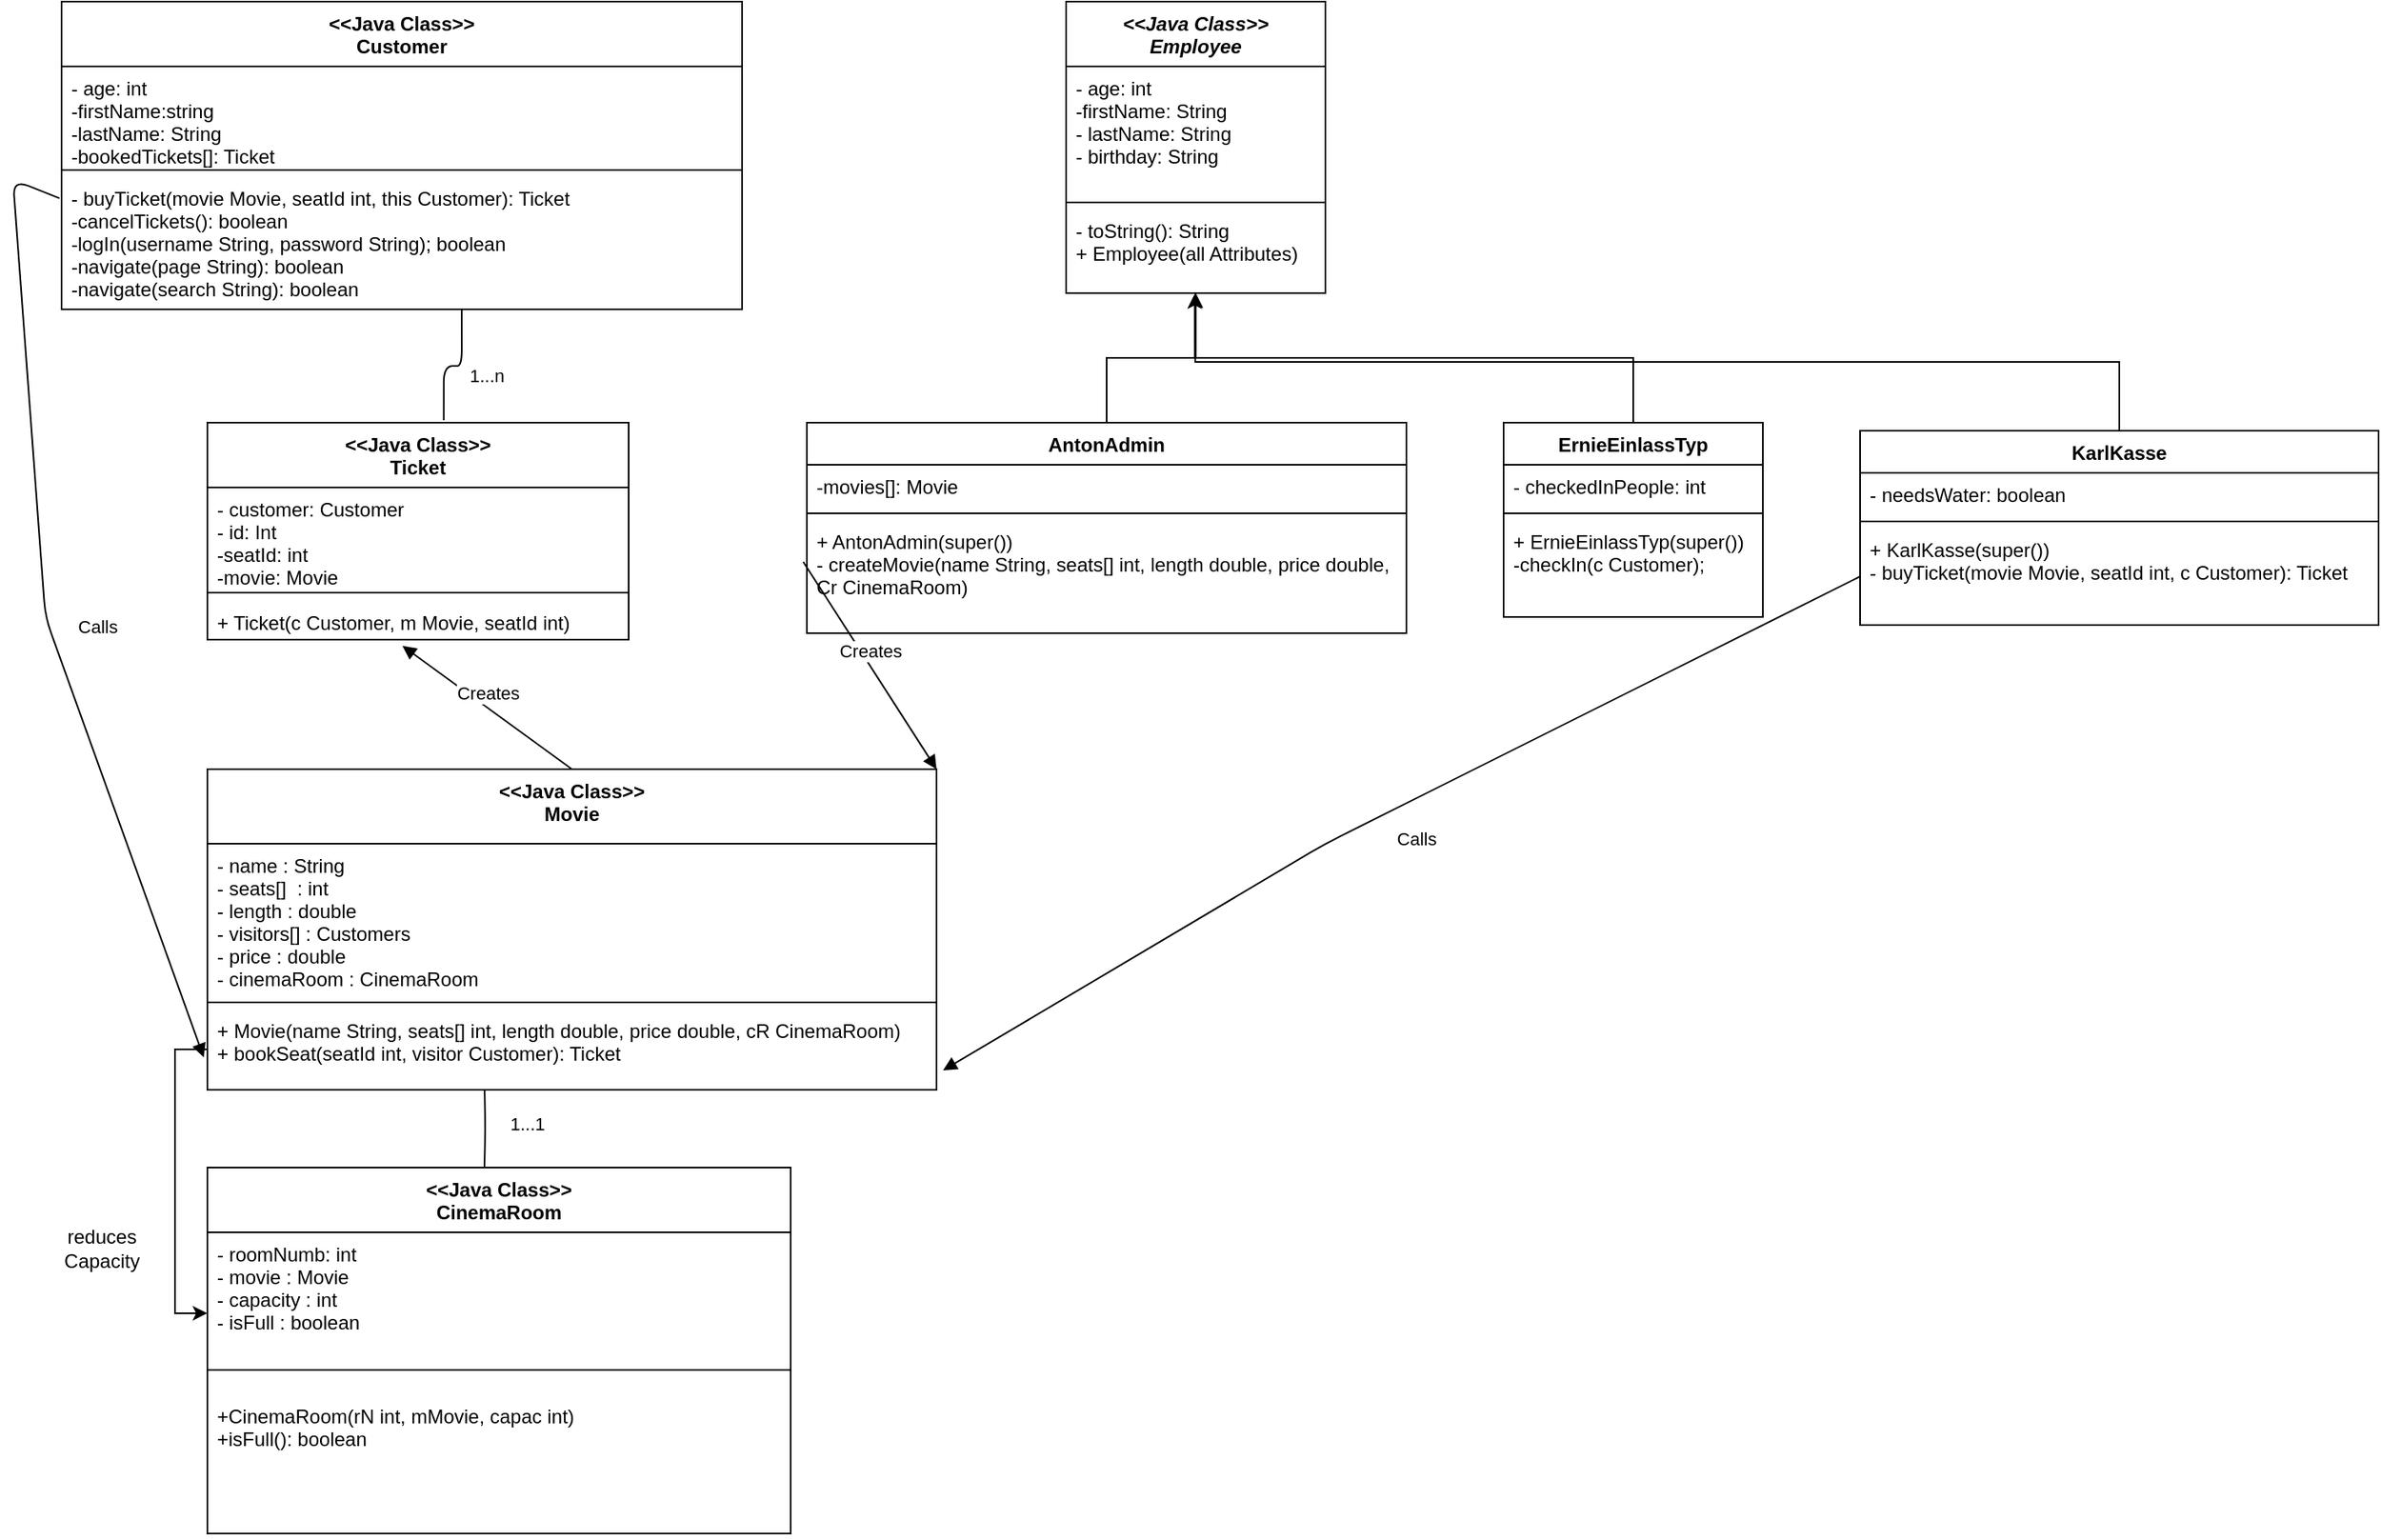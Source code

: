 <mxfile version="14.8.0" type="github"><diagram id="C5RBs43oDa-KdzZeNtuy" name="Page-1"><mxGraphModel dx="2249" dy="780" grid="1" gridSize="10" guides="1" tooltips="1" connect="1" arrows="1" fold="1" page="1" pageScale="1" pageWidth="827" pageHeight="1169" math="0" shadow="0"><root><mxCell id="WIyWlLk6GJQsqaUBKTNV-0"/><mxCell id="WIyWlLk6GJQsqaUBKTNV-1" parent="WIyWlLk6GJQsqaUBKTNV-0"/><mxCell id="f21aWkbczd5ntNjyKunO-6" value="&lt;&lt;Java Class&gt;&gt;&#xA;Employee&#xA;" style="swimlane;fontStyle=3;align=center;verticalAlign=top;childLayout=stackLayout;horizontal=1;startSize=40;horizontalStack=0;resizeParent=1;resizeLast=0;collapsible=1;marginBottom=0;rounded=0;shadow=0;strokeWidth=1;" parent="WIyWlLk6GJQsqaUBKTNV-1" vertex="1"><mxGeometry x="650" y="20" width="160" height="180" as="geometry"><mxRectangle x="120" y="360" width="160" height="26" as="alternateBounds"/></mxGeometry></mxCell><mxCell id="f21aWkbczd5ntNjyKunO-11" value="- age: int&#xA;-firstName: String&#xA;- lastName: String&#xA;- birthday: String&#xA;&#xA;&#xA;" style="text;align=left;verticalAlign=top;spacingLeft=4;spacingRight=4;overflow=hidden;rotatable=0;points=[[0,0.5],[1,0.5]];portConstraint=eastwest;" parent="f21aWkbczd5ntNjyKunO-6" vertex="1"><mxGeometry y="40" width="160" height="80" as="geometry"/></mxCell><mxCell id="f21aWkbczd5ntNjyKunO-9" value="" style="line;html=1;strokeWidth=1;align=left;verticalAlign=middle;spacingTop=-1;spacingLeft=3;spacingRight=3;rotatable=0;labelPosition=right;points=[];portConstraint=eastwest;" parent="f21aWkbczd5ntNjyKunO-6" vertex="1"><mxGeometry y="120" width="160" height="8" as="geometry"/></mxCell><mxCell id="f21aWkbczd5ntNjyKunO-19" value="- toString(): String&#xA;+ Employee(all Attributes)&#xA;&#xA;" style="text;align=left;verticalAlign=top;spacingLeft=4;spacingRight=4;overflow=hidden;rotatable=0;points=[[0,0.5],[1,0.5]];portConstraint=eastwest;" parent="f21aWkbczd5ntNjyKunO-6" vertex="1"><mxGeometry y="128" width="160" height="52" as="geometry"/></mxCell><mxCell id="f21aWkbczd5ntNjyKunO-20" value="&lt;&lt;Java Class&gt;&gt;&#xA;Customer&#xA;" style="swimlane;fontStyle=1;align=center;verticalAlign=top;childLayout=stackLayout;horizontal=1;startSize=40;horizontalStack=0;resizeParent=1;resizeParentMax=0;resizeLast=0;collapsible=1;marginBottom=0;" parent="WIyWlLk6GJQsqaUBKTNV-1" vertex="1"><mxGeometry x="30" y="20" width="420" height="190" as="geometry"/></mxCell><mxCell id="f21aWkbczd5ntNjyKunO-21" value="- age: int&#xA;-firstName:string&#xA;-lastName: String&#xA;-bookedTickets[]: Ticket&#xA;&#xA;&#xA;" style="text;strokeColor=none;fillColor=none;align=left;verticalAlign=top;spacingLeft=4;spacingRight=4;overflow=hidden;rotatable=0;points=[[0,0.5],[1,0.5]];portConstraint=eastwest;" parent="f21aWkbczd5ntNjyKunO-20" vertex="1"><mxGeometry y="40" width="420" height="60" as="geometry"/></mxCell><mxCell id="f21aWkbczd5ntNjyKunO-22" value="" style="line;strokeWidth=1;fillColor=none;align=left;verticalAlign=middle;spacingTop=-1;spacingLeft=3;spacingRight=3;rotatable=0;labelPosition=right;points=[];portConstraint=eastwest;" parent="f21aWkbczd5ntNjyKunO-20" vertex="1"><mxGeometry y="100" width="420" height="8" as="geometry"/></mxCell><mxCell id="f21aWkbczd5ntNjyKunO-23" value="- buyTicket(movie Movie, seatId int, this Customer): Ticket&#xA;-cancelTickets(): boolean&#xA;-logIn(username String, password String); boolean&#xA;-navigate(page String): boolean&#xA;-navigate(search String): boolean&#xA;&#xA;&#xA;&#xA;&#xA;" style="text;strokeColor=none;fillColor=none;align=left;verticalAlign=top;spacingLeft=4;spacingRight=4;overflow=hidden;rotatable=0;points=[[0,0.5],[1,0.5]];portConstraint=eastwest;" parent="f21aWkbczd5ntNjyKunO-20" vertex="1"><mxGeometry y="108" width="420" height="82" as="geometry"/></mxCell><mxCell id="f21aWkbczd5ntNjyKunO-26" value="&lt;&lt;Java Class&gt;&gt;&#xA;Ticket&#xA;" style="swimlane;fontStyle=1;align=center;verticalAlign=top;childLayout=stackLayout;horizontal=1;startSize=40;horizontalStack=0;resizeParent=1;resizeParentMax=0;resizeLast=0;collapsible=1;marginBottom=0;" parent="WIyWlLk6GJQsqaUBKTNV-1" vertex="1"><mxGeometry x="120" y="280" width="260" height="134" as="geometry"/></mxCell><mxCell id="f21aWkbczd5ntNjyKunO-27" value="- customer: Customer&#xA;- id: Int&#xA;-seatId: int&#xA;-movie: Movie&#xA;&#xA;" style="text;strokeColor=none;fillColor=none;align=left;verticalAlign=top;spacingLeft=4;spacingRight=4;overflow=hidden;rotatable=0;points=[[0,0.5],[1,0.5]];portConstraint=eastwest;" parent="f21aWkbczd5ntNjyKunO-26" vertex="1"><mxGeometry y="40" width="260" height="60" as="geometry"/></mxCell><mxCell id="f21aWkbczd5ntNjyKunO-28" value="" style="line;strokeWidth=1;fillColor=none;align=left;verticalAlign=middle;spacingTop=-1;spacingLeft=3;spacingRight=3;rotatable=0;labelPosition=right;points=[];portConstraint=eastwest;" parent="f21aWkbczd5ntNjyKunO-26" vertex="1"><mxGeometry y="100" width="260" height="10" as="geometry"/></mxCell><mxCell id="f21aWkbczd5ntNjyKunO-29" value="+ Ticket(c Customer, m Movie, seatId int)" style="text;strokeColor=none;fillColor=none;align=left;verticalAlign=top;spacingLeft=4;spacingRight=4;overflow=hidden;rotatable=0;points=[[0,0.5],[1,0.5]];portConstraint=eastwest;" parent="f21aWkbczd5ntNjyKunO-26" vertex="1"><mxGeometry y="110" width="260" height="24" as="geometry"/></mxCell><mxCell id="f21aWkbczd5ntNjyKunO-37" value="" style="endArrow=none;html=1;edgeStyle=orthogonalEdgeStyle;entryX=0.588;entryY=1.003;entryDx=0;entryDy=0;entryPerimeter=0;exitX=0.561;exitY=-0.011;exitDx=0;exitDy=0;exitPerimeter=0;" parent="WIyWlLk6GJQsqaUBKTNV-1" source="f21aWkbczd5ntNjyKunO-26" target="f21aWkbczd5ntNjyKunO-23" edge="1"><mxGeometry relative="1" as="geometry"><mxPoint x="230" y="250" as="sourcePoint"/><mxPoint x="390" y="250" as="targetPoint"/></mxGeometry></mxCell><mxCell id="f21aWkbczd5ntNjyKunO-38" value="1...n" style="edgeLabel;resizable=0;html=1;align=left;verticalAlign=bottom;" parent="f21aWkbczd5ntNjyKunO-37" connectable="0" vertex="1"><mxGeometry x="-1" relative="1" as="geometry"><mxPoint x="14" y="-19" as="offset"/></mxGeometry></mxCell><mxCell id="f21aWkbczd5ntNjyKunO-48" style="edgeStyle=orthogonalEdgeStyle;rounded=0;orthogonalLoop=1;jettySize=auto;html=1;exitX=0.5;exitY=0;exitDx=0;exitDy=0;entryX=0.496;entryY=1.012;entryDx=0;entryDy=0;entryPerimeter=0;" parent="WIyWlLk6GJQsqaUBKTNV-1" source="f21aWkbczd5ntNjyKunO-40" target="f21aWkbczd5ntNjyKunO-19" edge="1"><mxGeometry relative="1" as="geometry"/></mxCell><mxCell id="f21aWkbczd5ntNjyKunO-40" value="AntonAdmin" style="swimlane;fontStyle=1;align=center;verticalAlign=top;childLayout=stackLayout;horizontal=1;startSize=26;horizontalStack=0;resizeParent=1;resizeParentMax=0;resizeLast=0;collapsible=1;marginBottom=0;" parent="WIyWlLk6GJQsqaUBKTNV-1" vertex="1"><mxGeometry x="490" y="280" width="370" height="130" as="geometry"/></mxCell><mxCell id="f21aWkbczd5ntNjyKunO-41" value="-movies[]: Movie" style="text;strokeColor=none;fillColor=none;align=left;verticalAlign=top;spacingLeft=4;spacingRight=4;overflow=hidden;rotatable=0;points=[[0,0.5],[1,0.5]];portConstraint=eastwest;" parent="f21aWkbczd5ntNjyKunO-40" vertex="1"><mxGeometry y="26" width="370" height="26" as="geometry"/></mxCell><mxCell id="f21aWkbczd5ntNjyKunO-42" value="" style="line;strokeWidth=1;fillColor=none;align=left;verticalAlign=middle;spacingTop=-1;spacingLeft=3;spacingRight=3;rotatable=0;labelPosition=right;points=[];portConstraint=eastwest;" parent="f21aWkbczd5ntNjyKunO-40" vertex="1"><mxGeometry y="52" width="370" height="8" as="geometry"/></mxCell><mxCell id="f21aWkbczd5ntNjyKunO-43" value="+ AntonAdmin(super())&#xA;- createMovie(name String, seats[] int, length double, price double,&#xA; Cr CinemaRoom)&#xA;&#xA;" style="text;strokeColor=none;fillColor=none;align=left;verticalAlign=top;spacingLeft=4;spacingRight=4;overflow=hidden;rotatable=0;points=[[0,0.5],[1,0.5]];portConstraint=eastwest;" parent="f21aWkbczd5ntNjyKunO-40" vertex="1"><mxGeometry y="60" width="370" height="70" as="geometry"/></mxCell><mxCell id="f21aWkbczd5ntNjyKunO-49" style="edgeStyle=orthogonalEdgeStyle;rounded=0;orthogonalLoop=1;jettySize=auto;html=1;exitX=0.5;exitY=0;exitDx=0;exitDy=0;entryX=0.5;entryY=1;entryDx=0;entryDy=0;entryPerimeter=0;" parent="WIyWlLk6GJQsqaUBKTNV-1" source="f21aWkbczd5ntNjyKunO-44" target="f21aWkbczd5ntNjyKunO-19" edge="1"><mxGeometry relative="1" as="geometry"><Array as="points"><mxPoint x="1000" y="240"/><mxPoint x="730" y="240"/></Array></mxGeometry></mxCell><mxCell id="f21aWkbczd5ntNjyKunO-44" value="ErnieEinlassTyp" style="swimlane;fontStyle=1;align=center;verticalAlign=top;childLayout=stackLayout;horizontal=1;startSize=26;horizontalStack=0;resizeParent=1;resizeParentMax=0;resizeLast=0;collapsible=1;marginBottom=0;" parent="WIyWlLk6GJQsqaUBKTNV-1" vertex="1"><mxGeometry x="920" y="280" width="160" height="120" as="geometry"/></mxCell><mxCell id="f21aWkbczd5ntNjyKunO-45" value="- checkedInPeople: int" style="text;strokeColor=none;fillColor=none;align=left;verticalAlign=top;spacingLeft=4;spacingRight=4;overflow=hidden;rotatable=0;points=[[0,0.5],[1,0.5]];portConstraint=eastwest;" parent="f21aWkbczd5ntNjyKunO-44" vertex="1"><mxGeometry y="26" width="160" height="26" as="geometry"/></mxCell><mxCell id="f21aWkbczd5ntNjyKunO-46" value="" style="line;strokeWidth=1;fillColor=none;align=left;verticalAlign=middle;spacingTop=-1;spacingLeft=3;spacingRight=3;rotatable=0;labelPosition=right;points=[];portConstraint=eastwest;" parent="f21aWkbczd5ntNjyKunO-44" vertex="1"><mxGeometry y="52" width="160" height="8" as="geometry"/></mxCell><mxCell id="f21aWkbczd5ntNjyKunO-47" value="+ ErnieEinlassTyp(super())&#xA;-checkIn(c Customer);&#xA;" style="text;strokeColor=none;fillColor=none;align=left;verticalAlign=top;spacingLeft=4;spacingRight=4;overflow=hidden;rotatable=0;points=[[0,0.5],[1,0.5]];portConstraint=eastwest;" parent="f21aWkbczd5ntNjyKunO-44" vertex="1"><mxGeometry y="60" width="160" height="60" as="geometry"/></mxCell><mxCell id="f21aWkbczd5ntNjyKunO-50" value="&lt;&lt;Java Class&gt;&gt;&#xA;Movie&#xA;" style="swimlane;fontStyle=1;align=center;verticalAlign=top;childLayout=stackLayout;horizontal=1;startSize=46;horizontalStack=0;resizeParent=1;resizeParentMax=0;resizeLast=0;collapsible=1;marginBottom=0;" parent="WIyWlLk6GJQsqaUBKTNV-1" vertex="1"><mxGeometry x="120" y="494" width="450" height="198" as="geometry"/></mxCell><mxCell id="f21aWkbczd5ntNjyKunO-51" value="- name : String&#xA;- seats[]  : int&#xA;- length : double&#xA;- visitors[] : Customers&#xA;- price : double&#xA;- cinemaRoom : CinemaRoom&#xA;&#xA; &#xA;" style="text;strokeColor=none;fillColor=none;align=left;verticalAlign=top;spacingLeft=4;spacingRight=4;overflow=hidden;rotatable=0;points=[[0,0.5],[1,0.5]];portConstraint=eastwest;" parent="f21aWkbczd5ntNjyKunO-50" vertex="1"><mxGeometry y="46" width="450" height="94" as="geometry"/></mxCell><mxCell id="f21aWkbczd5ntNjyKunO-52" value="" style="line;strokeWidth=1;fillColor=none;align=left;verticalAlign=middle;spacingTop=-1;spacingLeft=3;spacingRight=3;rotatable=0;labelPosition=right;points=[];portConstraint=eastwest;" parent="f21aWkbczd5ntNjyKunO-50" vertex="1"><mxGeometry y="140" width="450" height="8" as="geometry"/></mxCell><mxCell id="f21aWkbczd5ntNjyKunO-53" value="+ Movie(name String, seats[] int, length double, price double, cR CinemaRoom)&#xA;+ bookSeat(seatId int, visitor Customer): Ticket&#xA;" style="text;strokeColor=none;fillColor=none;align=left;verticalAlign=top;spacingLeft=4;spacingRight=4;overflow=hidden;rotatable=0;points=[[0,0.5],[1,0.5]];portConstraint=eastwest;" parent="f21aWkbczd5ntNjyKunO-50" vertex="1"><mxGeometry y="148" width="450" height="50" as="geometry"/></mxCell><mxCell id="f21aWkbczd5ntNjyKunO-55" value="Creates" style="html=1;verticalAlign=bottom;endArrow=block;exitX=0.5;exitY=0;exitDx=0;exitDy=0;entryX=0.463;entryY=1.161;entryDx=0;entryDy=0;entryPerimeter=0;" parent="WIyWlLk6GJQsqaUBKTNV-1" source="f21aWkbczd5ntNjyKunO-50" target="f21aWkbczd5ntNjyKunO-29" edge="1"><mxGeometry width="80" relative="1" as="geometry"><mxPoint x="330" y="430" as="sourcePoint"/><mxPoint x="410" y="430" as="targetPoint"/></mxGeometry></mxCell><mxCell id="f21aWkbczd5ntNjyKunO-56" value="Creates" style="html=1;verticalAlign=bottom;endArrow=block;exitX=-0.006;exitY=0.371;exitDx=0;exitDy=0;entryX=1;entryY=0;entryDx=0;entryDy=0;exitPerimeter=0;" parent="WIyWlLk6GJQsqaUBKTNV-1" source="f21aWkbczd5ntNjyKunO-43" target="f21aWkbczd5ntNjyKunO-50" edge="1"><mxGeometry width="80" relative="1" as="geometry"><mxPoint x="554.62" y="490.14" as="sourcePoint"/><mxPoint x="500.0" y="414.004" as="targetPoint"/></mxGeometry></mxCell><mxCell id="f21aWkbczd5ntNjyKunO-57" value="Calls" style="html=1;verticalAlign=bottom;endArrow=block;exitX=-0.003;exitY=0.164;exitDx=0;exitDy=0;exitPerimeter=0;entryX=-0.005;entryY=0.6;entryDx=0;entryDy=0;entryPerimeter=0;" parent="WIyWlLk6GJQsqaUBKTNV-1" source="f21aWkbczd5ntNjyKunO-23" target="f21aWkbczd5ntNjyKunO-53" edge="1"><mxGeometry x="0.106" y="25" width="80" relative="1" as="geometry"><mxPoint x="84.62" y="326.14" as="sourcePoint"/><mxPoint x="50" y="660" as="targetPoint"/><Array as="points"><mxPoint y="130"/><mxPoint x="20" y="400"/></Array><mxPoint as="offset"/></mxGeometry></mxCell><mxCell id="f21aWkbczd5ntNjyKunO-62" style="edgeStyle=orthogonalEdgeStyle;rounded=0;orthogonalLoop=1;jettySize=auto;html=1;exitX=0.5;exitY=0;exitDx=0;exitDy=0;entryX=0.498;entryY=1;entryDx=0;entryDy=0;entryPerimeter=0;" parent="WIyWlLk6GJQsqaUBKTNV-1" source="f21aWkbczd5ntNjyKunO-58" target="f21aWkbczd5ntNjyKunO-19" edge="1"><mxGeometry relative="1" as="geometry"/></mxCell><mxCell id="f21aWkbczd5ntNjyKunO-58" value="KarlKasse" style="swimlane;fontStyle=1;align=center;verticalAlign=top;childLayout=stackLayout;horizontal=1;startSize=26;horizontalStack=0;resizeParent=1;resizeParentMax=0;resizeLast=0;collapsible=1;marginBottom=0;" parent="WIyWlLk6GJQsqaUBKTNV-1" vertex="1"><mxGeometry x="1140" y="285" width="320" height="120" as="geometry"/></mxCell><mxCell id="f21aWkbczd5ntNjyKunO-59" value="- needsWater: boolean" style="text;strokeColor=none;fillColor=none;align=left;verticalAlign=top;spacingLeft=4;spacingRight=4;overflow=hidden;rotatable=0;points=[[0,0.5],[1,0.5]];portConstraint=eastwest;" parent="f21aWkbczd5ntNjyKunO-58" vertex="1"><mxGeometry y="26" width="320" height="26" as="geometry"/></mxCell><mxCell id="f21aWkbczd5ntNjyKunO-60" value="" style="line;strokeWidth=1;fillColor=none;align=left;verticalAlign=middle;spacingTop=-1;spacingLeft=3;spacingRight=3;rotatable=0;labelPosition=right;points=[];portConstraint=eastwest;" parent="f21aWkbczd5ntNjyKunO-58" vertex="1"><mxGeometry y="52" width="320" height="8" as="geometry"/></mxCell><mxCell id="f21aWkbczd5ntNjyKunO-61" value="+ KarlKasse(super())&#xA;- buyTicket(movie Movie, seatId int, c Customer): Ticket&#xA;" style="text;strokeColor=none;fillColor=none;align=left;verticalAlign=top;spacingLeft=4;spacingRight=4;overflow=hidden;rotatable=0;points=[[0,0.5],[1,0.5]];portConstraint=eastwest;" parent="f21aWkbczd5ntNjyKunO-58" vertex="1"><mxGeometry y="60" width="320" height="60" as="geometry"/></mxCell><mxCell id="f21aWkbczd5ntNjyKunO-64" value="Calls" style="html=1;verticalAlign=bottom;endArrow=block;exitX=0;exitY=0.5;exitDx=0;exitDy=0;entryX=1.009;entryY=0.76;entryDx=0;entryDy=0;entryPerimeter=0;" parent="WIyWlLk6GJQsqaUBKTNV-1" source="f21aWkbczd5ntNjyKunO-61" target="f21aWkbczd5ntNjyKunO-53" edge="1"><mxGeometry x="-0.003" y="31" width="80" relative="1" as="geometry"><mxPoint x="497.9" y="375.97" as="sourcePoint"/><mxPoint x="480" y="504" as="targetPoint"/><Array as="points"><mxPoint x="810" y="540"/></Array><mxPoint x="-1" as="offset"/></mxGeometry></mxCell><mxCell id="f21aWkbczd5ntNjyKunO-67" value="&lt;&lt;Java Class&gt;&gt;&#xA;CinemaRoom&#xA;" style="swimlane;fontStyle=1;align=center;verticalAlign=top;childLayout=stackLayout;horizontal=1;startSize=40;horizontalStack=0;resizeParent=1;resizeParentMax=0;resizeLast=0;collapsible=1;marginBottom=0;" parent="WIyWlLk6GJQsqaUBKTNV-1" vertex="1"><mxGeometry x="120" y="740" width="360" height="226" as="geometry"/></mxCell><mxCell id="f21aWkbczd5ntNjyKunO-68" value="- roomNumb: int&#xA;- movie : Movie&#xA;- capacity : int&#xA;- isFull : boolean&#xA;" style="text;strokeColor=none;fillColor=none;align=left;verticalAlign=top;spacingLeft=4;spacingRight=4;overflow=hidden;rotatable=0;points=[[0,0.5],[1,0.5]];portConstraint=eastwest;" parent="f21aWkbczd5ntNjyKunO-67" vertex="1"><mxGeometry y="40" width="360" height="70" as="geometry"/></mxCell><mxCell id="f21aWkbczd5ntNjyKunO-69" value="" style="line;strokeWidth=1;fillColor=none;align=left;verticalAlign=middle;spacingTop=-1;spacingLeft=3;spacingRight=3;rotatable=0;labelPosition=right;points=[];portConstraint=eastwest;" parent="f21aWkbczd5ntNjyKunO-67" vertex="1"><mxGeometry y="110" width="360" height="30" as="geometry"/></mxCell><mxCell id="f21aWkbczd5ntNjyKunO-70" value="+CinemaRoom(rN int, mMovie, capac int)&#xA;+isFull(): boolean&#xA;" style="text;strokeColor=none;fillColor=none;align=left;verticalAlign=top;spacingLeft=4;spacingRight=4;overflow=hidden;rotatable=0;points=[[0,0.5],[1,0.5]];portConstraint=eastwest;" parent="f21aWkbczd5ntNjyKunO-67" vertex="1"><mxGeometry y="140" width="360" height="86" as="geometry"/></mxCell><mxCell id="f21aWkbczd5ntNjyKunO-71" style="edgeStyle=orthogonalEdgeStyle;rounded=0;orthogonalLoop=1;jettySize=auto;html=1;entryX=0;entryY=0.714;entryDx=0;entryDy=0;entryPerimeter=0;" parent="WIyWlLk6GJQsqaUBKTNV-1" source="f21aWkbczd5ntNjyKunO-53" target="f21aWkbczd5ntNjyKunO-68" edge="1"><mxGeometry relative="1" as="geometry"/></mxCell><mxCell id="f21aWkbczd5ntNjyKunO-72" value="&lt;div&gt;reduces&lt;/div&gt;&lt;div&gt;Capacity&lt;br&gt;&lt;/div&gt;" style="text;html=1;strokeColor=none;fillColor=none;align=center;verticalAlign=middle;whiteSpace=wrap;rounded=0;" parent="WIyWlLk6GJQsqaUBKTNV-1" vertex="1"><mxGeometry x="20" y="770" width="70" height="40" as="geometry"/></mxCell><mxCell id="f21aWkbczd5ntNjyKunO-73" value="" style="endArrow=none;html=1;edgeStyle=orthogonalEdgeStyle;entryX=0.588;entryY=1.003;entryDx=0;entryDy=0;entryPerimeter=0;" parent="WIyWlLk6GJQsqaUBKTNV-1" edge="1"><mxGeometry relative="1" as="geometry"><mxPoint x="291" y="740" as="sourcePoint"/><mxPoint x="291.1" y="691.996" as="targetPoint"/></mxGeometry></mxCell><mxCell id="f21aWkbczd5ntNjyKunO-74" value="1...1" style="edgeLabel;resizable=0;html=1;align=left;verticalAlign=bottom;" parent="f21aWkbczd5ntNjyKunO-73" connectable="0" vertex="1"><mxGeometry x="-1" relative="1" as="geometry"><mxPoint x="14" y="-19" as="offset"/></mxGeometry></mxCell></root></mxGraphModel></diagram></mxfile>